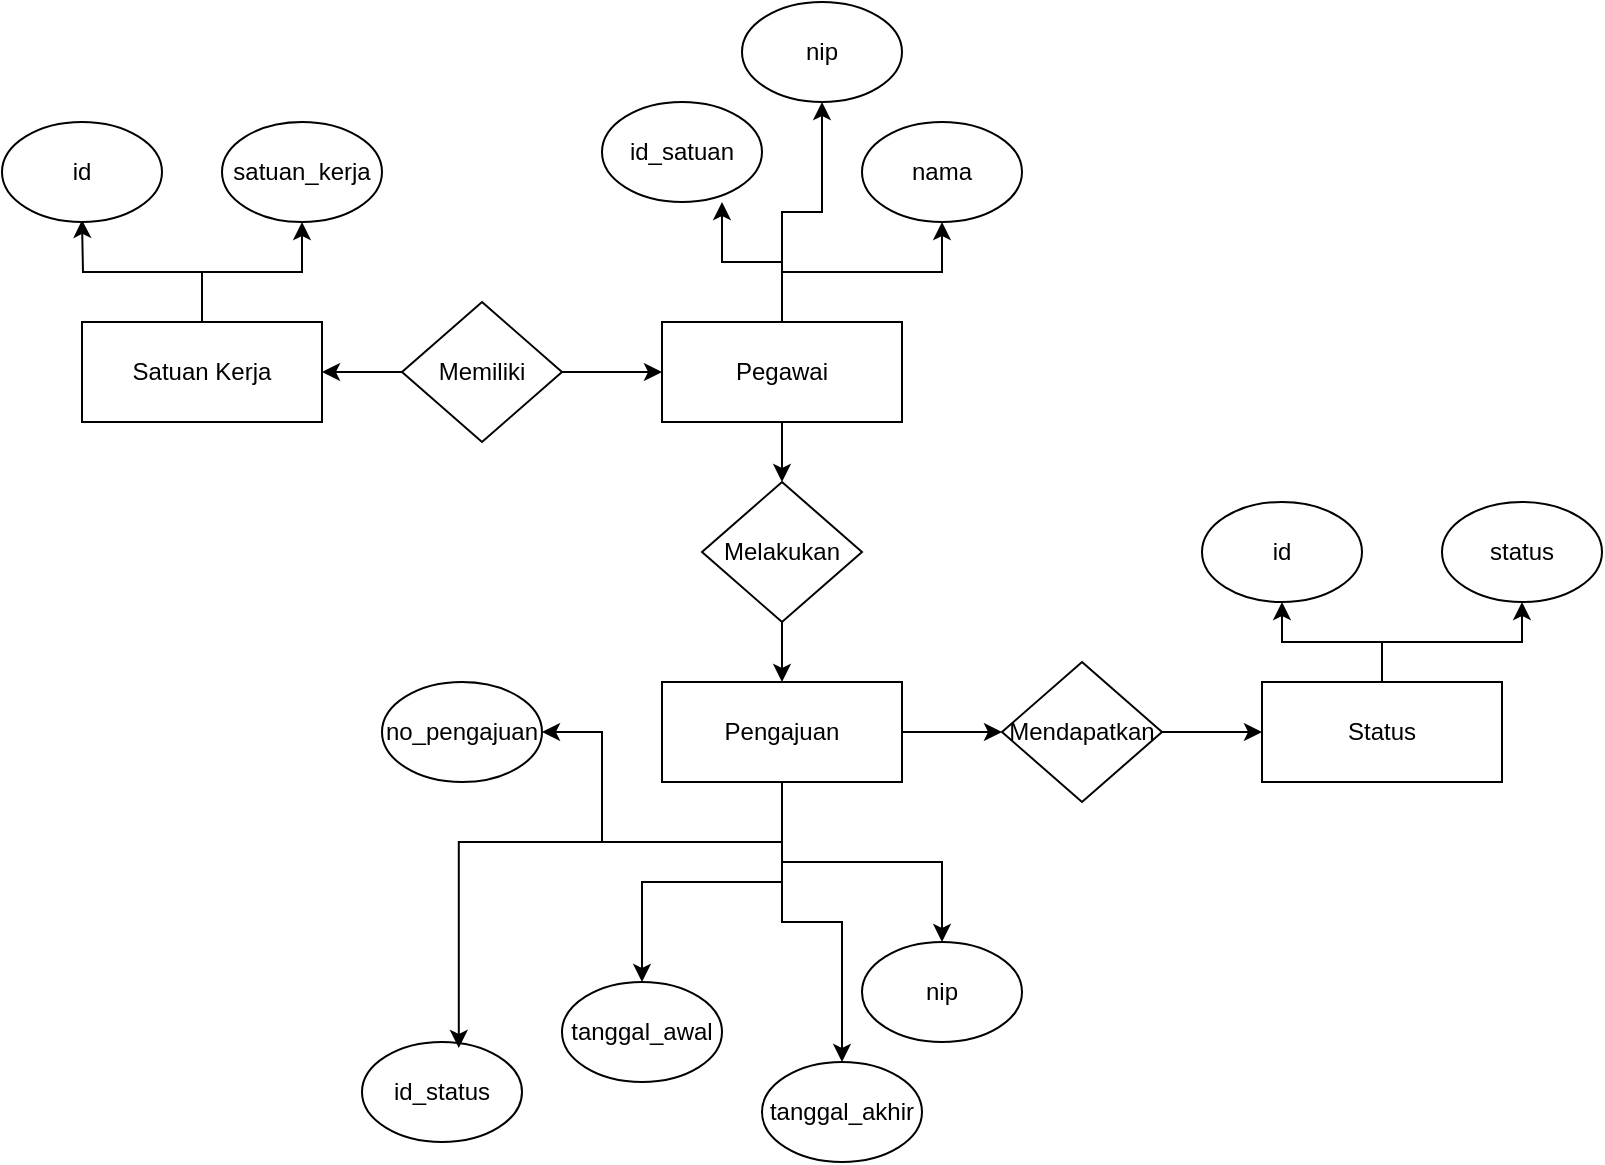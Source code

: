 <mxfile version="24.2.8" type="github">
  <diagram id="R2lEEEUBdFMjLlhIrx00" name="Page-1">
    <mxGraphModel dx="1682" dy="481" grid="1" gridSize="10" guides="1" tooltips="1" connect="1" arrows="1" fold="1" page="1" pageScale="1" pageWidth="850" pageHeight="1100" math="0" shadow="0" extFonts="Permanent Marker^https://fonts.googleapis.com/css?family=Permanent+Marker">
      <root>
        <mxCell id="0" />
        <mxCell id="1" parent="0" />
        <mxCell id="io4frkUna_K_pZC1JaAZ-28" style="edgeStyle=orthogonalEdgeStyle;rounded=0;orthogonalLoop=1;jettySize=auto;html=1;entryX=0.5;entryY=0;entryDx=0;entryDy=0;" edge="1" parent="1" source="io4frkUna_K_pZC1JaAZ-1" target="io4frkUna_K_pZC1JaAZ-7">
          <mxGeometry relative="1" as="geometry" />
        </mxCell>
        <mxCell id="io4frkUna_K_pZC1JaAZ-35" style="edgeStyle=orthogonalEdgeStyle;rounded=0;orthogonalLoop=1;jettySize=auto;html=1;entryX=0.5;entryY=1;entryDx=0;entryDy=0;" edge="1" parent="1" source="io4frkUna_K_pZC1JaAZ-1" target="io4frkUna_K_pZC1JaAZ-12">
          <mxGeometry relative="1" as="geometry" />
        </mxCell>
        <mxCell id="io4frkUna_K_pZC1JaAZ-36" style="edgeStyle=orthogonalEdgeStyle;rounded=0;orthogonalLoop=1;jettySize=auto;html=1;entryX=0.5;entryY=1;entryDx=0;entryDy=0;" edge="1" parent="1" source="io4frkUna_K_pZC1JaAZ-1" target="io4frkUna_K_pZC1JaAZ-13">
          <mxGeometry relative="1" as="geometry" />
        </mxCell>
        <mxCell id="io4frkUna_K_pZC1JaAZ-1" value="Pegawai" style="rounded=0;whiteSpace=wrap;html=1;" vertex="1" parent="1">
          <mxGeometry x="240" y="380" width="120" height="50" as="geometry" />
        </mxCell>
        <mxCell id="io4frkUna_K_pZC1JaAZ-37" style="edgeStyle=orthogonalEdgeStyle;rounded=0;orthogonalLoop=1;jettySize=auto;html=1;entryX=0.5;entryY=1;entryDx=0;entryDy=0;" edge="1" parent="1" source="io4frkUna_K_pZC1JaAZ-2" target="io4frkUna_K_pZC1JaAZ-15">
          <mxGeometry relative="1" as="geometry" />
        </mxCell>
        <mxCell id="io4frkUna_K_pZC1JaAZ-43" style="edgeStyle=orthogonalEdgeStyle;rounded=0;orthogonalLoop=1;jettySize=auto;html=1;entryX=0.5;entryY=1;entryDx=0;entryDy=0;" edge="1" parent="1" source="io4frkUna_K_pZC1JaAZ-2" target="io4frkUna_K_pZC1JaAZ-14">
          <mxGeometry relative="1" as="geometry" />
        </mxCell>
        <mxCell id="io4frkUna_K_pZC1JaAZ-2" value="Status" style="rounded=0;whiteSpace=wrap;html=1;" vertex="1" parent="1">
          <mxGeometry x="540" y="560" width="120" height="50" as="geometry" />
        </mxCell>
        <mxCell id="io4frkUna_K_pZC1JaAZ-31" style="edgeStyle=orthogonalEdgeStyle;rounded=0;orthogonalLoop=1;jettySize=auto;html=1;entryX=0;entryY=0.5;entryDx=0;entryDy=0;" edge="1" parent="1" source="io4frkUna_K_pZC1JaAZ-3" target="io4frkUna_K_pZC1JaAZ-8">
          <mxGeometry relative="1" as="geometry" />
        </mxCell>
        <mxCell id="io4frkUna_K_pZC1JaAZ-48" style="edgeStyle=orthogonalEdgeStyle;rounded=0;orthogonalLoop=1;jettySize=auto;html=1;" edge="1" parent="1" source="io4frkUna_K_pZC1JaAZ-3" target="io4frkUna_K_pZC1JaAZ-19">
          <mxGeometry relative="1" as="geometry" />
        </mxCell>
        <mxCell id="io4frkUna_K_pZC1JaAZ-51" style="edgeStyle=orthogonalEdgeStyle;rounded=0;orthogonalLoop=1;jettySize=auto;html=1;" edge="1" parent="1" source="io4frkUna_K_pZC1JaAZ-3" target="io4frkUna_K_pZC1JaAZ-20">
          <mxGeometry relative="1" as="geometry">
            <Array as="points">
              <mxPoint x="300" y="640" />
              <mxPoint x="210" y="640" />
              <mxPoint x="210" y="585" />
            </Array>
          </mxGeometry>
        </mxCell>
        <mxCell id="io4frkUna_K_pZC1JaAZ-52" style="edgeStyle=orthogonalEdgeStyle;rounded=0;orthogonalLoop=1;jettySize=auto;html=1;" edge="1" parent="1" source="io4frkUna_K_pZC1JaAZ-3" target="io4frkUna_K_pZC1JaAZ-17">
          <mxGeometry relative="1" as="geometry" />
        </mxCell>
        <mxCell id="io4frkUna_K_pZC1JaAZ-53" style="edgeStyle=orthogonalEdgeStyle;rounded=0;orthogonalLoop=1;jettySize=auto;html=1;entryX=0.5;entryY=0;entryDx=0;entryDy=0;" edge="1" parent="1" source="io4frkUna_K_pZC1JaAZ-3" target="io4frkUna_K_pZC1JaAZ-18">
          <mxGeometry relative="1" as="geometry" />
        </mxCell>
        <mxCell id="io4frkUna_K_pZC1JaAZ-3" value="Pengajuan" style="rounded=0;whiteSpace=wrap;html=1;" vertex="1" parent="1">
          <mxGeometry x="240" y="560" width="120" height="50" as="geometry" />
        </mxCell>
        <mxCell id="io4frkUna_K_pZC1JaAZ-24" style="edgeStyle=orthogonalEdgeStyle;rounded=0;orthogonalLoop=1;jettySize=auto;html=1;" edge="1" parent="1" source="io4frkUna_K_pZC1JaAZ-4" target="io4frkUna_K_pZC1JaAZ-10">
          <mxGeometry relative="1" as="geometry" />
        </mxCell>
        <mxCell id="io4frkUna_K_pZC1JaAZ-25" style="edgeStyle=orthogonalEdgeStyle;rounded=0;orthogonalLoop=1;jettySize=auto;html=1;" edge="1" parent="1" source="io4frkUna_K_pZC1JaAZ-4">
          <mxGeometry relative="1" as="geometry">
            <mxPoint x="-50" y="328.974" as="targetPoint" />
          </mxGeometry>
        </mxCell>
        <mxCell id="io4frkUna_K_pZC1JaAZ-4" value="Satuan Kerja" style="rounded=0;whiteSpace=wrap;html=1;" vertex="1" parent="1">
          <mxGeometry x="-50" y="380" width="120" height="50" as="geometry" />
        </mxCell>
        <mxCell id="io4frkUna_K_pZC1JaAZ-26" style="edgeStyle=orthogonalEdgeStyle;rounded=0;orthogonalLoop=1;jettySize=auto;html=1;" edge="1" parent="1" source="io4frkUna_K_pZC1JaAZ-5" target="io4frkUna_K_pZC1JaAZ-4">
          <mxGeometry relative="1" as="geometry" />
        </mxCell>
        <mxCell id="io4frkUna_K_pZC1JaAZ-27" style="edgeStyle=orthogonalEdgeStyle;rounded=0;orthogonalLoop=1;jettySize=auto;html=1;entryX=0;entryY=0.5;entryDx=0;entryDy=0;" edge="1" parent="1" source="io4frkUna_K_pZC1JaAZ-5" target="io4frkUna_K_pZC1JaAZ-1">
          <mxGeometry relative="1" as="geometry" />
        </mxCell>
        <mxCell id="io4frkUna_K_pZC1JaAZ-5" value="Memiliki" style="rhombus;whiteSpace=wrap;html=1;" vertex="1" parent="1">
          <mxGeometry x="110" y="370" width="80" height="70" as="geometry" />
        </mxCell>
        <mxCell id="io4frkUna_K_pZC1JaAZ-29" style="edgeStyle=orthogonalEdgeStyle;rounded=0;orthogonalLoop=1;jettySize=auto;html=1;entryX=0.5;entryY=0;entryDx=0;entryDy=0;" edge="1" parent="1" source="io4frkUna_K_pZC1JaAZ-7" target="io4frkUna_K_pZC1JaAZ-3">
          <mxGeometry relative="1" as="geometry" />
        </mxCell>
        <mxCell id="io4frkUna_K_pZC1JaAZ-7" value="Melakukan" style="rhombus;whiteSpace=wrap;html=1;" vertex="1" parent="1">
          <mxGeometry x="260" y="460" width="80" height="70" as="geometry" />
        </mxCell>
        <mxCell id="io4frkUna_K_pZC1JaAZ-33" style="edgeStyle=orthogonalEdgeStyle;rounded=0;orthogonalLoop=1;jettySize=auto;html=1;" edge="1" parent="1" source="io4frkUna_K_pZC1JaAZ-8" target="io4frkUna_K_pZC1JaAZ-2">
          <mxGeometry relative="1" as="geometry" />
        </mxCell>
        <mxCell id="io4frkUna_K_pZC1JaAZ-8" value="Mendapatkan" style="rhombus;whiteSpace=wrap;html=1;" vertex="1" parent="1">
          <mxGeometry x="410" y="550" width="80" height="70" as="geometry" />
        </mxCell>
        <mxCell id="io4frkUna_K_pZC1JaAZ-9" value="id" style="ellipse;whiteSpace=wrap;html=1;" vertex="1" parent="1">
          <mxGeometry x="-90" y="280" width="80" height="50" as="geometry" />
        </mxCell>
        <mxCell id="io4frkUna_K_pZC1JaAZ-10" value="satuan_kerja" style="ellipse;whiteSpace=wrap;html=1;" vertex="1" parent="1">
          <mxGeometry x="20" y="280" width="80" height="50" as="geometry" />
        </mxCell>
        <mxCell id="io4frkUna_K_pZC1JaAZ-11" value="id_satuan" style="ellipse;whiteSpace=wrap;html=1;" vertex="1" parent="1">
          <mxGeometry x="210" y="270" width="80" height="50" as="geometry" />
        </mxCell>
        <mxCell id="io4frkUna_K_pZC1JaAZ-12" value="nama" style="ellipse;whiteSpace=wrap;html=1;" vertex="1" parent="1">
          <mxGeometry x="340" y="280" width="80" height="50" as="geometry" />
        </mxCell>
        <mxCell id="io4frkUna_K_pZC1JaAZ-13" value="nip" style="ellipse;whiteSpace=wrap;html=1;" vertex="1" parent="1">
          <mxGeometry x="280" y="220" width="80" height="50" as="geometry" />
        </mxCell>
        <mxCell id="io4frkUna_K_pZC1JaAZ-14" value="status" style="ellipse;whiteSpace=wrap;html=1;" vertex="1" parent="1">
          <mxGeometry x="630" y="470" width="80" height="50" as="geometry" />
        </mxCell>
        <mxCell id="io4frkUna_K_pZC1JaAZ-15" value="id" style="ellipse;whiteSpace=wrap;html=1;" vertex="1" parent="1">
          <mxGeometry x="510" y="470" width="80" height="50" as="geometry" />
        </mxCell>
        <mxCell id="io4frkUna_K_pZC1JaAZ-16" value="id_status" style="ellipse;whiteSpace=wrap;html=1;" vertex="1" parent="1">
          <mxGeometry x="90" y="740" width="80" height="50" as="geometry" />
        </mxCell>
        <mxCell id="io4frkUna_K_pZC1JaAZ-17" value="tanggal_awal" style="ellipse;whiteSpace=wrap;html=1;" vertex="1" parent="1">
          <mxGeometry x="190" y="710" width="80" height="50" as="geometry" />
        </mxCell>
        <mxCell id="io4frkUna_K_pZC1JaAZ-18" value="tanggal_akhir" style="ellipse;whiteSpace=wrap;html=1;" vertex="1" parent="1">
          <mxGeometry x="290" y="750" width="80" height="50" as="geometry" />
        </mxCell>
        <mxCell id="io4frkUna_K_pZC1JaAZ-19" value="nip" style="ellipse;whiteSpace=wrap;html=1;" vertex="1" parent="1">
          <mxGeometry x="340" y="690" width="80" height="50" as="geometry" />
        </mxCell>
        <mxCell id="io4frkUna_K_pZC1JaAZ-20" value="no_pengajuan" style="ellipse;whiteSpace=wrap;html=1;" vertex="1" parent="1">
          <mxGeometry x="100" y="560" width="80" height="50" as="geometry" />
        </mxCell>
        <mxCell id="io4frkUna_K_pZC1JaAZ-34" style="edgeStyle=orthogonalEdgeStyle;rounded=0;orthogonalLoop=1;jettySize=auto;html=1;entryX=0.75;entryY=1;entryDx=0;entryDy=0;entryPerimeter=0;" edge="1" parent="1" source="io4frkUna_K_pZC1JaAZ-1" target="io4frkUna_K_pZC1JaAZ-11">
          <mxGeometry relative="1" as="geometry" />
        </mxCell>
        <mxCell id="io4frkUna_K_pZC1JaAZ-50" style="edgeStyle=orthogonalEdgeStyle;rounded=0;orthogonalLoop=1;jettySize=auto;html=1;entryX=0.605;entryY=0.06;entryDx=0;entryDy=0;entryPerimeter=0;" edge="1" parent="1" source="io4frkUna_K_pZC1JaAZ-3" target="io4frkUna_K_pZC1JaAZ-16">
          <mxGeometry relative="1" as="geometry">
            <Array as="points">
              <mxPoint x="300" y="640" />
              <mxPoint x="138" y="640" />
            </Array>
          </mxGeometry>
        </mxCell>
      </root>
    </mxGraphModel>
  </diagram>
</mxfile>
